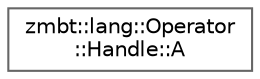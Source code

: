 digraph "Graphical Class Hierarchy"
{
 // LATEX_PDF_SIZE
  bgcolor="transparent";
  edge [fontname=Helvetica,fontsize=10,labelfontname=Helvetica,labelfontsize=10];
  node [fontname=Helvetica,fontsize=10,shape=box,height=0.2,width=0.4];
  rankdir="LR";
  Node0 [id="Node000000",label="zmbt::lang::Operator\l::Handle::A",height=0.2,width=0.4,color="grey40", fillcolor="white", style="filled",URL="$structzmbt_1_1lang_1_1Operator_1_1Handle_1_1A.html",tooltip=" "];
}
